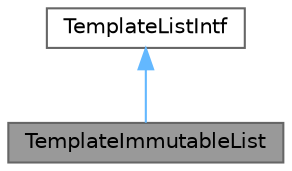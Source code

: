 digraph "TemplateImmutableList"
{
 // INTERACTIVE_SVG=YES
 // LATEX_PDF_SIZE
  bgcolor="transparent";
  edge [fontname=Helvetica,fontsize=10,labelfontname=Helvetica,labelfontsize=10];
  node [fontname=Helvetica,fontsize=10,shape=box,height=0.2,width=0.4];
  Node1 [label="TemplateImmutableList",height=0.2,width=0.4,color="gray40", fillcolor="grey60", style="filled", fontcolor="black",tooltip="Default implementation of a immutable context value of type list."];
  Node2 -> Node1 [dir="back",color="steelblue1",style="solid"];
  Node2 [label="TemplateListIntf",height=0.2,width=0.4,color="gray40", fillcolor="white", style="filled",URL="$d6/d88/class_template_list_intf.html",tooltip="Abstract read-only interface for a context value of type list."];
}

